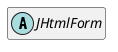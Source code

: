 @startuml
set namespaceSeparator \\
hide members
hide << alias >> circle

abstract class JHtmlForm
@enduml
